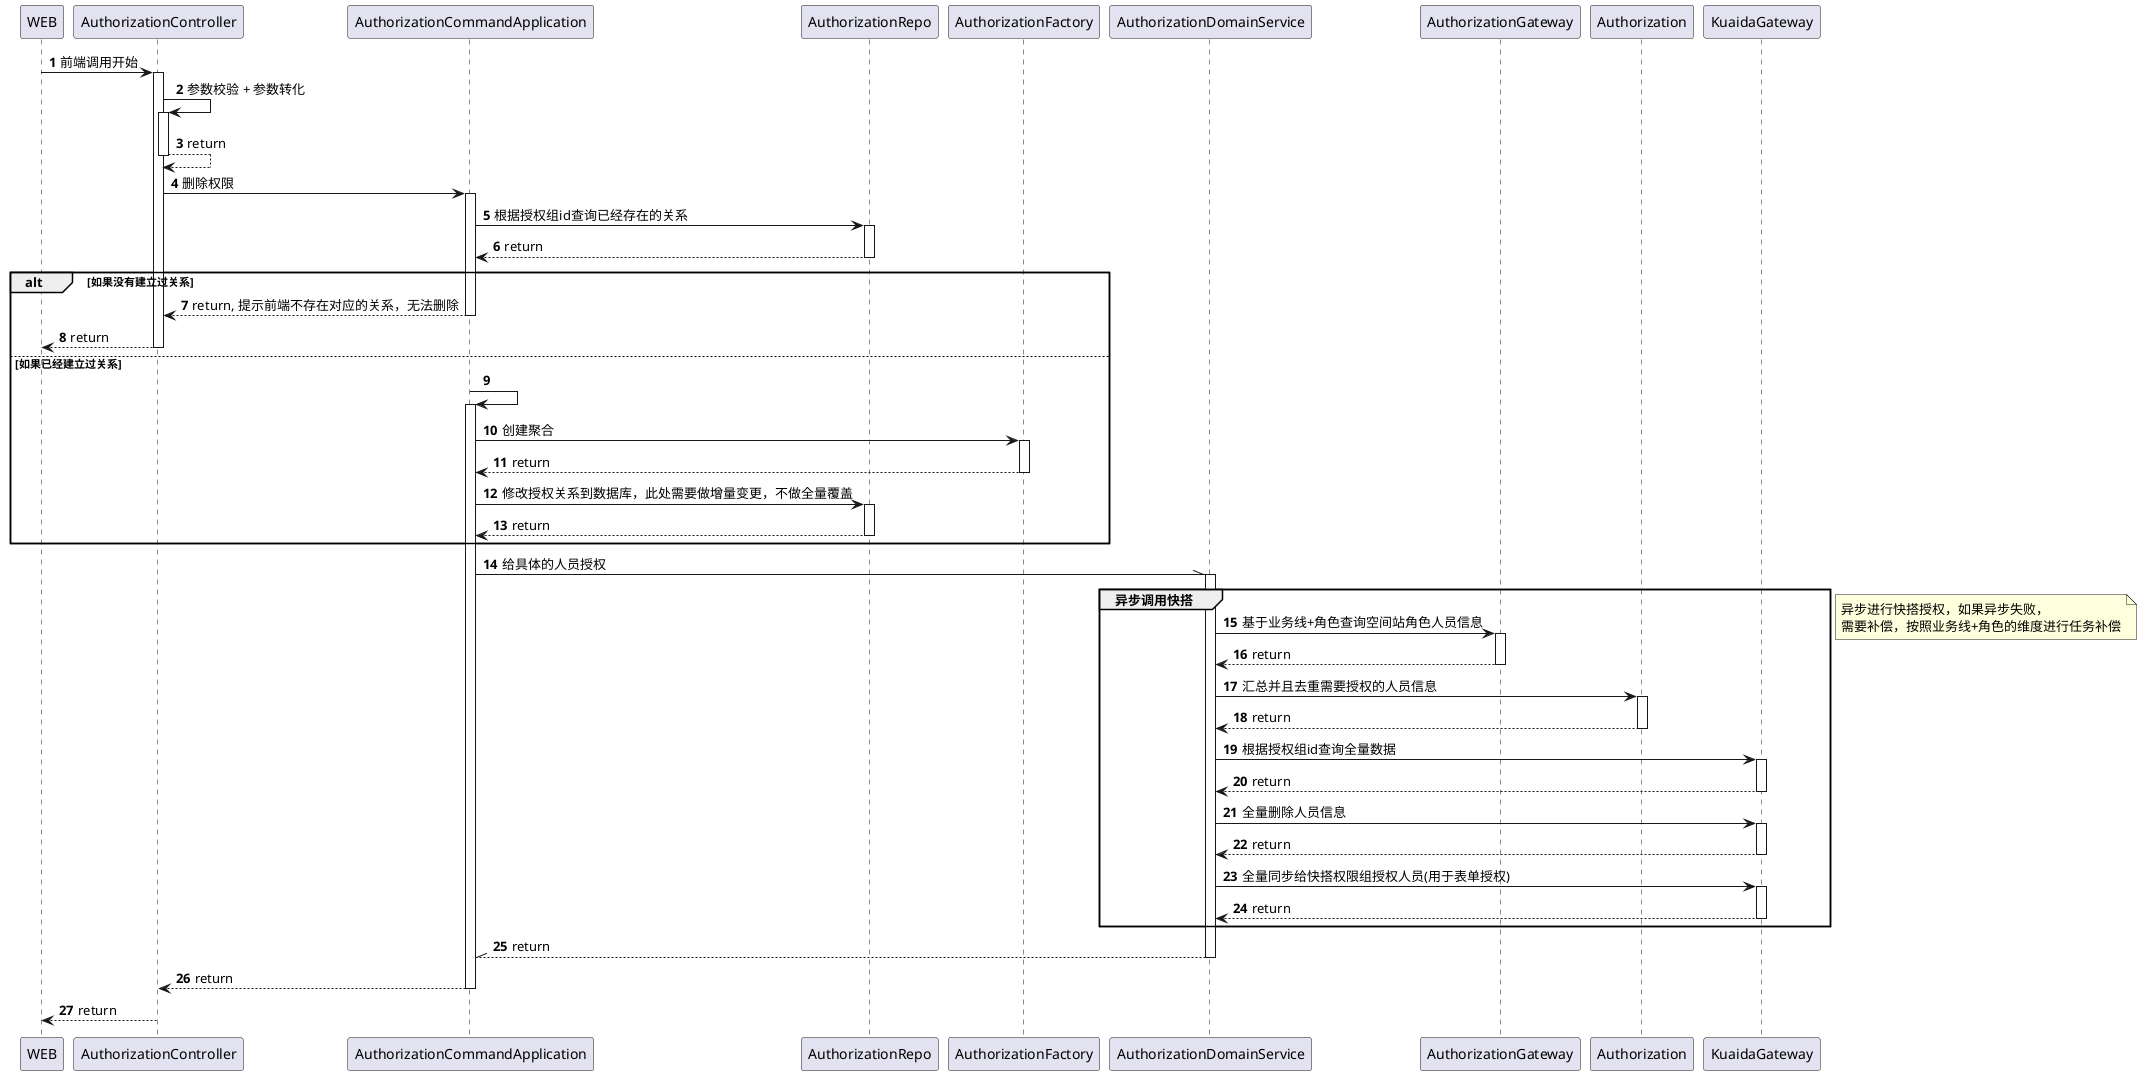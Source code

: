 @startuml
'https://plantuml.com/use-case-diagram

autonumber
autoactivate on

WEB -> AuthorizationController : 前端调用开始
AuthorizationController -> AuthorizationController : 参数校验 + 参数转化
AuthorizationController --> AuthorizationController : return
AuthorizationController -> AuthorizationCommandApplication : 删除权限
AuthorizationCommandApplication -> AuthorizationRepo : 根据授权组id查询已经存在的关系
AuthorizationRepo --> AuthorizationCommandApplication : return

alt 如果没有建立过关系
    AuthorizationCommandApplication --> AuthorizationController : return, 提示前端不存在对应的关系，无法删除
    AuthorizationController --> WEB : return

else 如果已经建立过关系
    AuthorizationCommandApplication -> AuthorizationCommandApplication
    AuthorizationCommandApplication -> AuthorizationFactory : 创建聚合
    AuthorizationFactory --> AuthorizationCommandApplication : return
    AuthorizationCommandApplication -> AuthorizationRepo : 修改授权关系到数据库，此处需要做增量变更，不做全量覆盖
    AuthorizationRepo --> AuthorizationCommandApplication : return
end alt
AuthorizationCommandApplication -\\ AuthorizationDomainService : 给具体的人员授权

group 异步调用快搭
    AuthorizationDomainService -> AuthorizationGateway : 基于业务线+角色查询空间站角色人员信息
    AuthorizationGateway --> AuthorizationDomainService : return
    AuthorizationDomainService -> Authorization : 汇总并且去重需要授权的人员信息
    Authorization --> AuthorizationDomainService : return
    AuthorizationDomainService -> KuaidaGateway : 根据授权组id查询全量数据
    KuaidaGateway --> AuthorizationDomainService : return
    AuthorizationDomainService -> KuaidaGateway : 全量删除人员信息
    KuaidaGateway --> AuthorizationDomainService : return
    AuthorizationDomainService -> KuaidaGateway : 全量同步给快搭权限组授权人员(用于表单授权)
    KuaidaGateway --> AuthorizationDomainService : return
end group
note left
    异步进行快搭授权，如果异步失败，
    需要补偿，按照业务线+角色的维度进行任务补偿
end note
AuthorizationDomainService --\\ AuthorizationCommandApplication : return

AuthorizationCommandApplication --> AuthorizationController : return
AuthorizationController --> WEB : return

@enduml